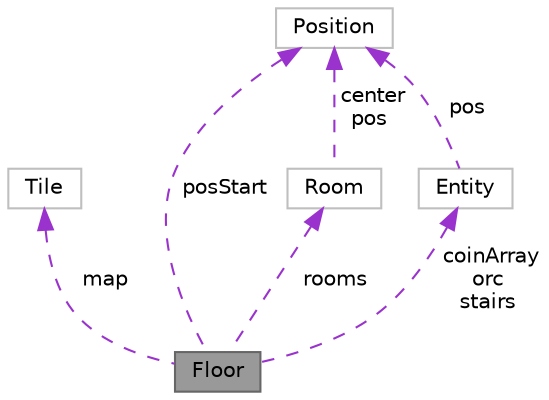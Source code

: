 digraph "Floor"
{
 // LATEX_PDF_SIZE
  bgcolor="transparent";
  edge [fontname=Helvetica,fontsize=10,labelfontname=Helvetica,labelfontsize=10];
  node [fontname=Helvetica,fontsize=10,shape=box,height=0.2,width=0.4];
  Node1 [label="Floor",height=0.2,width=0.4,color="gray40", fillcolor="grey60", style="filled", fontcolor="black",tooltip="Struct which holds floor specific data."];
  Node2 -> Node1 [dir="back",color="darkorchid3",style="dashed",label=" map" ];
  Node2 [label="Tile",height=0.2,width=0.4,color="grey75", fillcolor="white", style="filled",URL="$struct_tile.html",tooltip=" "];
  Node3 -> Node1 [dir="back",color="darkorchid3",style="dashed",label=" rooms" ];
  Node3 [label="Room",height=0.2,width=0.4,color="grey75", fillcolor="white", style="filled",URL="$struct_room.html",tooltip=" "];
  Node4 -> Node3 [dir="back",color="darkorchid3",style="dashed",label=" center\npos" ];
  Node4 [label="Position",height=0.2,width=0.4,color="grey75", fillcolor="white", style="filled",URL="$struct_position.html",tooltip=" "];
  Node5 -> Node1 [dir="back",color="darkorchid3",style="dashed",label=" coinArray\norc\nstairs" ];
  Node5 [label="Entity",height=0.2,width=0.4,color="grey75", fillcolor="white", style="filled",URL="$struct_entity.html",tooltip=" "];
  Node4 -> Node5 [dir="back",color="darkorchid3",style="dashed",label=" pos" ];
  Node4 -> Node1 [dir="back",color="darkorchid3",style="dashed",label=" posStart" ];
}
